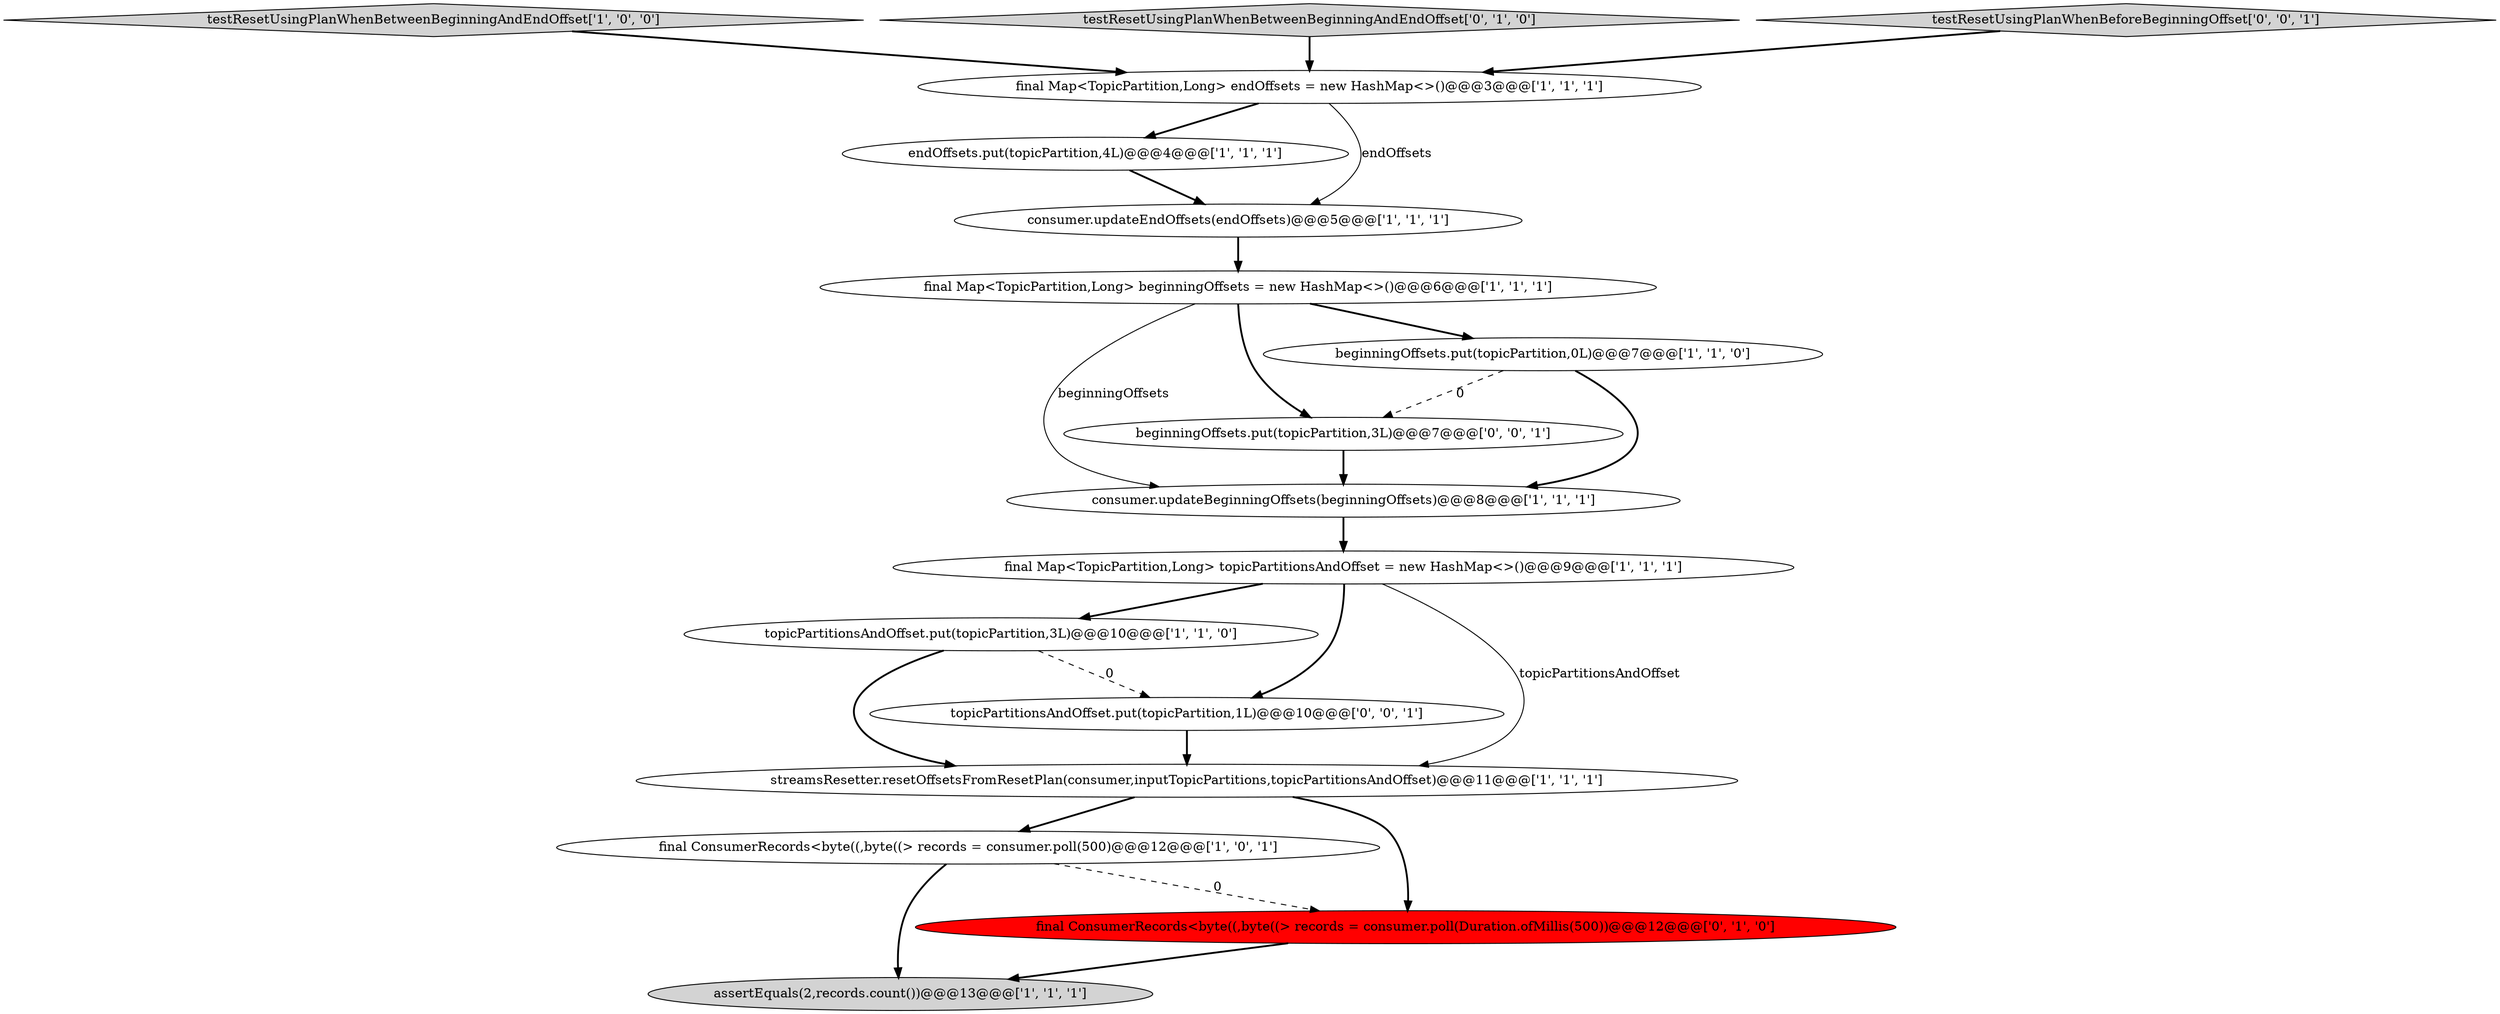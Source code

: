 digraph {
4 [style = filled, label = "endOffsets.put(topicPartition,4L)@@@4@@@['1', '1', '1']", fillcolor = white, shape = ellipse image = "AAA0AAABBB1BBB"];
8 [style = filled, label = "assertEquals(2,records.count())@@@13@@@['1', '1', '1']", fillcolor = lightgray, shape = ellipse image = "AAA0AAABBB1BBB"];
11 [style = filled, label = "topicPartitionsAndOffset.put(topicPartition,3L)@@@10@@@['1', '1', '0']", fillcolor = white, shape = ellipse image = "AAA0AAABBB1BBB"];
1 [style = filled, label = "testResetUsingPlanWhenBetweenBeginningAndEndOffset['1', '0', '0']", fillcolor = lightgray, shape = diamond image = "AAA0AAABBB1BBB"];
14 [style = filled, label = "topicPartitionsAndOffset.put(topicPartition,1L)@@@10@@@['0', '0', '1']", fillcolor = white, shape = ellipse image = "AAA0AAABBB3BBB"];
16 [style = filled, label = "beginningOffsets.put(topicPartition,3L)@@@7@@@['0', '0', '1']", fillcolor = white, shape = ellipse image = "AAA0AAABBB3BBB"];
13 [style = filled, label = "testResetUsingPlanWhenBetweenBeginningAndEndOffset['0', '1', '0']", fillcolor = lightgray, shape = diamond image = "AAA0AAABBB2BBB"];
2 [style = filled, label = "consumer.updateBeginningOffsets(beginningOffsets)@@@8@@@['1', '1', '1']", fillcolor = white, shape = ellipse image = "AAA0AAABBB1BBB"];
7 [style = filled, label = "final Map<TopicPartition,Long> beginningOffsets = new HashMap<>()@@@6@@@['1', '1', '1']", fillcolor = white, shape = ellipse image = "AAA0AAABBB1BBB"];
3 [style = filled, label = "final Map<TopicPartition,Long> endOffsets = new HashMap<>()@@@3@@@['1', '1', '1']", fillcolor = white, shape = ellipse image = "AAA0AAABBB1BBB"];
9 [style = filled, label = "final ConsumerRecords<byte((,byte((> records = consumer.poll(500)@@@12@@@['1', '0', '1']", fillcolor = white, shape = ellipse image = "AAA0AAABBB1BBB"];
15 [style = filled, label = "testResetUsingPlanWhenBeforeBeginningOffset['0', '0', '1']", fillcolor = lightgray, shape = diamond image = "AAA0AAABBB3BBB"];
12 [style = filled, label = "final ConsumerRecords<byte((,byte((> records = consumer.poll(Duration.ofMillis(500))@@@12@@@['0', '1', '0']", fillcolor = red, shape = ellipse image = "AAA1AAABBB2BBB"];
5 [style = filled, label = "consumer.updateEndOffsets(endOffsets)@@@5@@@['1', '1', '1']", fillcolor = white, shape = ellipse image = "AAA0AAABBB1BBB"];
0 [style = filled, label = "beginningOffsets.put(topicPartition,0L)@@@7@@@['1', '1', '0']", fillcolor = white, shape = ellipse image = "AAA0AAABBB1BBB"];
6 [style = filled, label = "streamsResetter.resetOffsetsFromResetPlan(consumer,inputTopicPartitions,topicPartitionsAndOffset)@@@11@@@['1', '1', '1']", fillcolor = white, shape = ellipse image = "AAA0AAABBB1BBB"];
10 [style = filled, label = "final Map<TopicPartition,Long> topicPartitionsAndOffset = new HashMap<>()@@@9@@@['1', '1', '1']", fillcolor = white, shape = ellipse image = "AAA0AAABBB1BBB"];
3->5 [style = solid, label="endOffsets"];
10->14 [style = bold, label=""];
11->6 [style = bold, label=""];
0->2 [style = bold, label=""];
0->16 [style = dashed, label="0"];
1->3 [style = bold, label=""];
7->0 [style = bold, label=""];
10->6 [style = solid, label="topicPartitionsAndOffset"];
16->2 [style = bold, label=""];
2->10 [style = bold, label=""];
9->8 [style = bold, label=""];
15->3 [style = bold, label=""];
3->4 [style = bold, label=""];
7->2 [style = solid, label="beginningOffsets"];
13->3 [style = bold, label=""];
12->8 [style = bold, label=""];
11->14 [style = dashed, label="0"];
7->16 [style = bold, label=""];
5->7 [style = bold, label=""];
9->12 [style = dashed, label="0"];
6->9 [style = bold, label=""];
4->5 [style = bold, label=""];
14->6 [style = bold, label=""];
10->11 [style = bold, label=""];
6->12 [style = bold, label=""];
}
